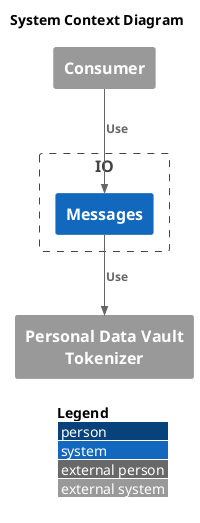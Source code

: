 @startuml data-plan-system-context
!include <C4/C4_Context>

LAYOUT_WITH_LEGEND()

title System Context Diagram

System_Ext(consumer, "Consumer")

Boundary(io, "IO") {
  System(io_msgs, "Messages")
}

System_Ext(pdv, "Personal Data Vault Tokenizer")

Rel(consumer, io_msgs, "Use")
Rel(io_msgs, pdv, "Use")

@enduml
